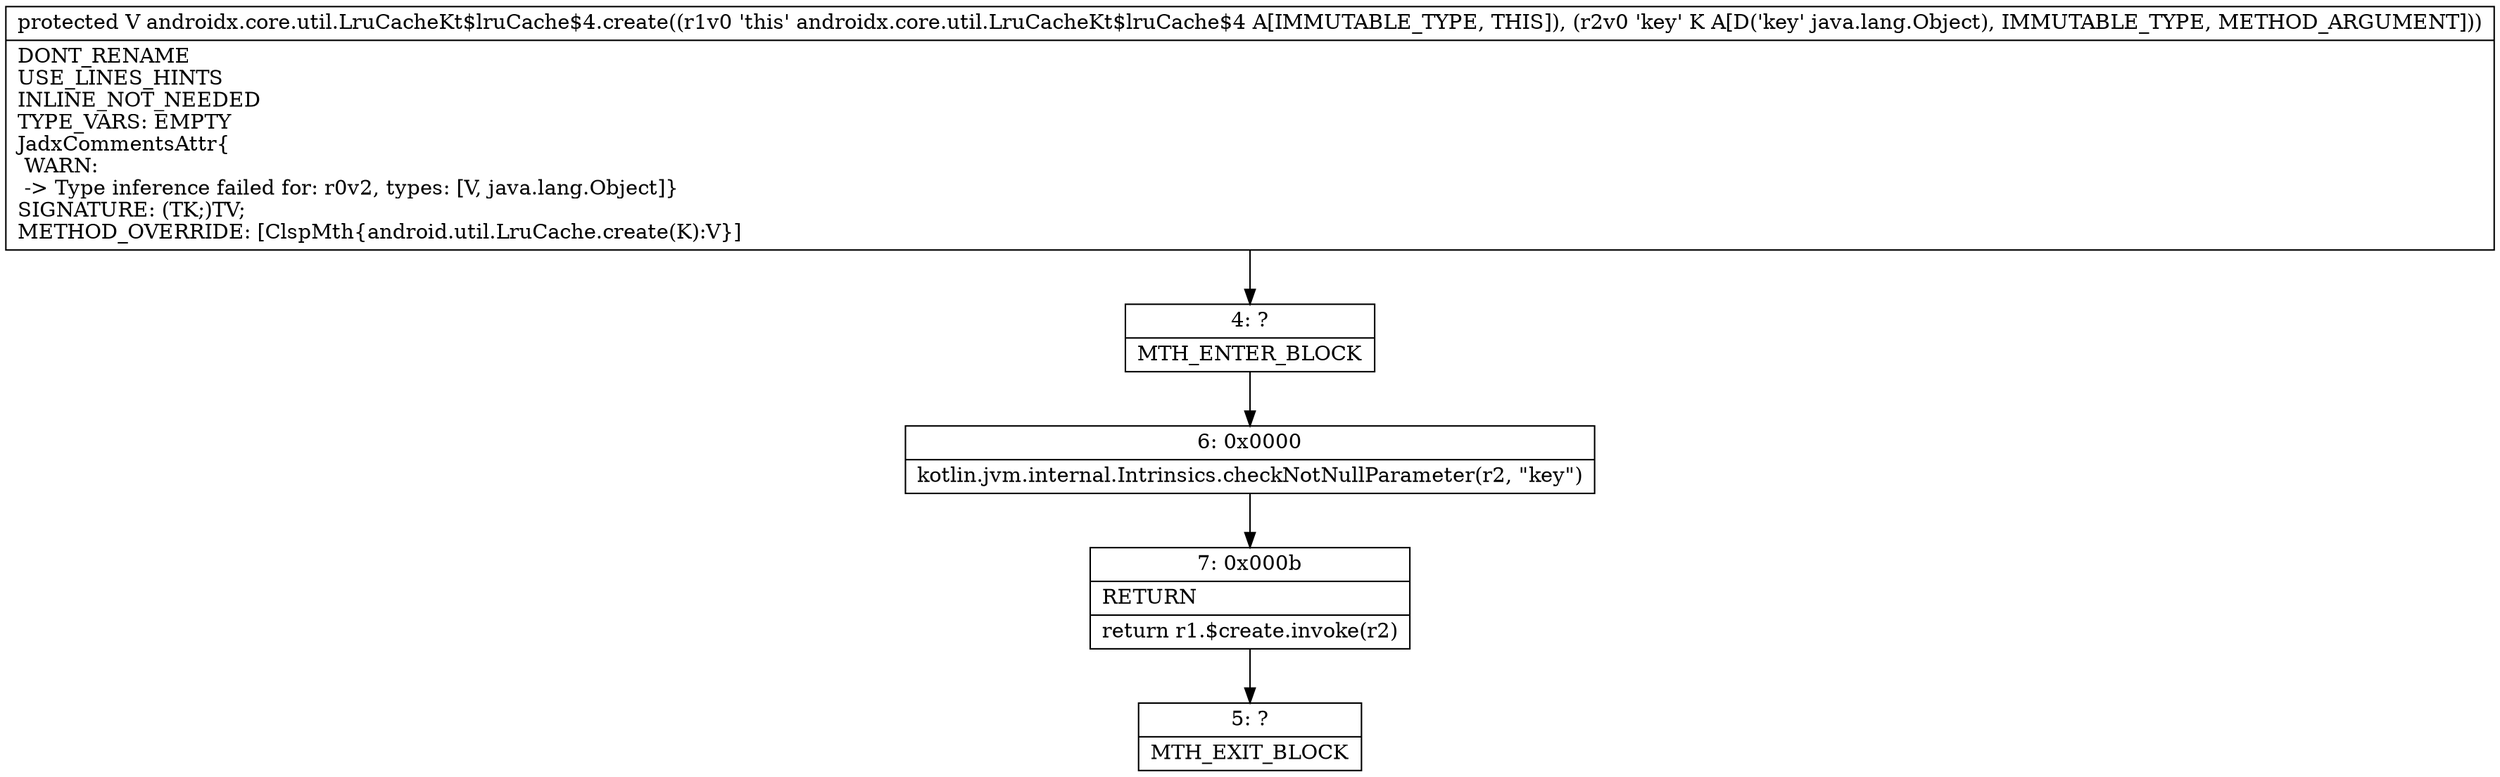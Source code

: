 digraph "CFG forandroidx.core.util.LruCacheKt$lruCache$4.create(Ljava\/lang\/Object;)Ljava\/lang\/Object;" {
Node_4 [shape=record,label="{4\:\ ?|MTH_ENTER_BLOCK\l}"];
Node_6 [shape=record,label="{6\:\ 0x0000|kotlin.jvm.internal.Intrinsics.checkNotNullParameter(r2, \"key\")\l}"];
Node_7 [shape=record,label="{7\:\ 0x000b|RETURN\l|return r1.$create.invoke(r2)\l}"];
Node_5 [shape=record,label="{5\:\ ?|MTH_EXIT_BLOCK\l}"];
MethodNode[shape=record,label="{protected V androidx.core.util.LruCacheKt$lruCache$4.create((r1v0 'this' androidx.core.util.LruCacheKt$lruCache$4 A[IMMUTABLE_TYPE, THIS]), (r2v0 'key' K A[D('key' java.lang.Object), IMMUTABLE_TYPE, METHOD_ARGUMENT]))  | DONT_RENAME\lUSE_LINES_HINTS\lINLINE_NOT_NEEDED\lTYPE_VARS: EMPTY\lJadxCommentsAttr\{\l WARN: \l \-\> Type inference failed for: r0v2, types: [V, java.lang.Object]\}\lSIGNATURE: (TK;)TV;\lMETHOD_OVERRIDE: [ClspMth\{android.util.LruCache.create(K):V\}]\l}"];
MethodNode -> Node_4;Node_4 -> Node_6;
Node_6 -> Node_7;
Node_7 -> Node_5;
}

